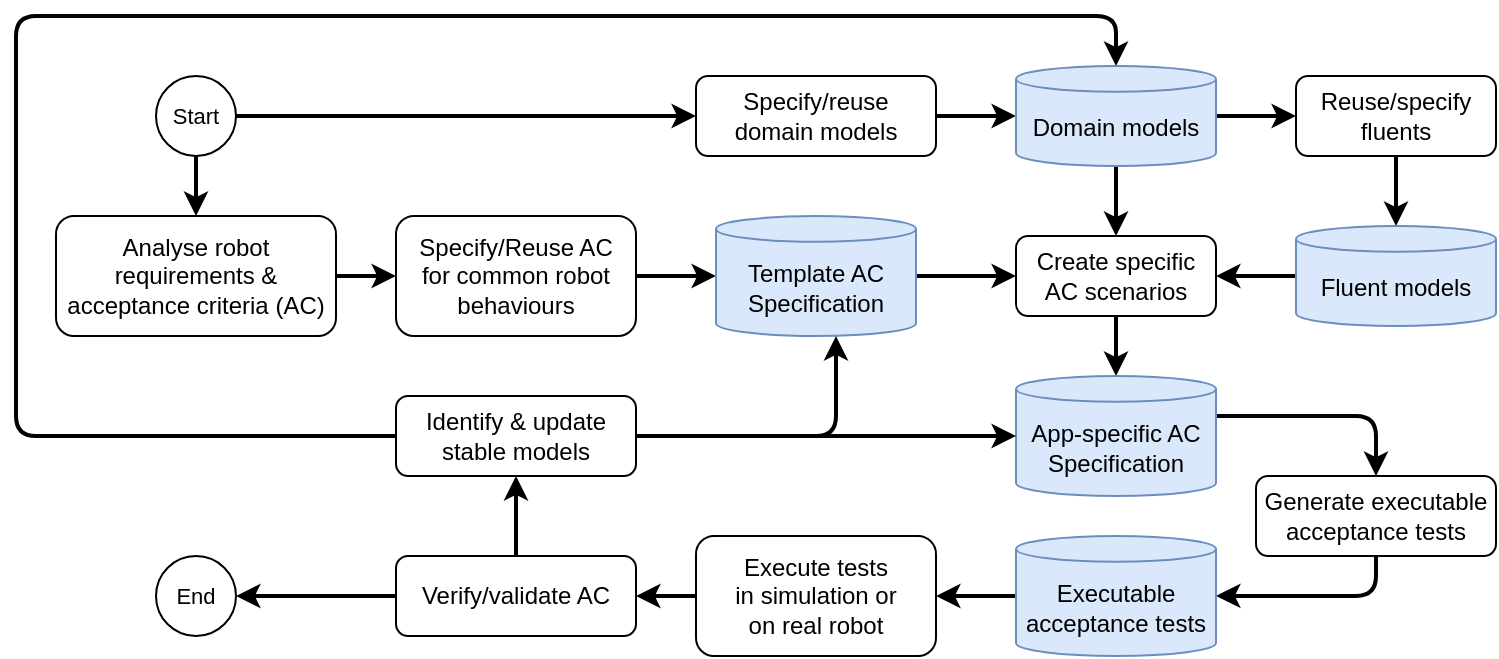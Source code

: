 <mxfile version="22.1.2" type="device" pages="3">
  <diagram id="YXDT7KDKAcnkII4Y5ShT" name="abstract">
    <mxGraphModel dx="2074" dy="1240" grid="1" gridSize="10" guides="1" tooltips="1" connect="1" arrows="1" fold="1" page="1" pageScale="1" pageWidth="1169" pageHeight="827" math="0" shadow="0">
      <root>
        <mxCell id="0" />
        <mxCell id="1" parent="0" />
        <mxCell id="ufpwWFCAUg1qwW68I9q7-13" style="edgeStyle=orthogonalEdgeStyle;shape=connector;rounded=1;orthogonalLoop=1;jettySize=auto;html=1;labelBackgroundColor=default;strokeColor=default;strokeWidth=2;align=center;verticalAlign=middle;fontFamily=Helvetica;fontSize=11;fontColor=default;endArrow=classic;" parent="1" source="ufpwWFCAUg1qwW68I9q7-46" target="ufpwWFCAUg1qwW68I9q7-16" edge="1">
          <mxGeometry relative="1" as="geometry">
            <mxPoint x="859.97" y="411" as="sourcePoint" />
            <Array as="points">
              <mxPoint x="690" y="389.97" />
              <mxPoint x="690" y="389.97" />
            </Array>
          </mxGeometry>
        </mxCell>
        <mxCell id="ufpwWFCAUg1qwW68I9q7-15" style="edgeStyle=orthogonalEdgeStyle;shape=connector;rounded=1;orthogonalLoop=1;jettySize=auto;html=1;labelBackgroundColor=default;strokeColor=default;strokeWidth=2;align=center;verticalAlign=middle;fontFamily=Helvetica;fontSize=11;fontColor=default;endArrow=classic;" parent="1" source="ufpwWFCAUg1qwW68I9q7-16" target="ufpwWFCAUg1qwW68I9q7-18" edge="1">
          <mxGeometry relative="1" as="geometry" />
        </mxCell>
        <mxCell id="ufpwWFCAUg1qwW68I9q7-16" value="Executable&lt;br&gt;acceptance tests" style="shape=cylinder3;whiteSpace=wrap;html=1;boundedLbl=1;backgroundOutline=1;size=6.448;fillColor=#dae8fc;strokeColor=#6c8ebf;" parent="1" vertex="1">
          <mxGeometry x="600" y="360" width="100" height="60" as="geometry" />
        </mxCell>
        <mxCell id="ufpwWFCAUg1qwW68I9q7-50" style="edgeStyle=orthogonalEdgeStyle;shape=connector;rounded=1;orthogonalLoop=1;jettySize=auto;html=1;labelBackgroundColor=default;strokeColor=default;strokeWidth=2;align=center;verticalAlign=middle;fontFamily=Helvetica;fontSize=11;fontColor=default;endArrow=classic;" parent="1" source="ufpwWFCAUg1qwW68I9q7-18" target="ufpwWFCAUg1qwW68I9q7-49" edge="1">
          <mxGeometry relative="1" as="geometry" />
        </mxCell>
        <mxCell id="ufpwWFCAUg1qwW68I9q7-55" style="edgeStyle=orthogonalEdgeStyle;shape=connector;rounded=1;orthogonalLoop=1;jettySize=auto;html=1;labelBackgroundColor=default;strokeColor=default;strokeWidth=2;align=center;verticalAlign=middle;fontFamily=Helvetica;fontSize=11;fontColor=default;endArrow=classic;" parent="1" source="ufpwWFCAUg1qwW68I9q7-49" target="ufpwWFCAUg1qwW68I9q7-54" edge="1">
          <mxGeometry relative="1" as="geometry" />
        </mxCell>
        <mxCell id="ufpwWFCAUg1qwW68I9q7-18" value="Execute tests&lt;br&gt;in simulation or&lt;br&gt;on real robot" style="rounded=1;whiteSpace=wrap;html=1;" parent="1" vertex="1">
          <mxGeometry x="440" y="360" width="120" height="60" as="geometry" />
        </mxCell>
        <mxCell id="ufpwWFCAUg1qwW68I9q7-39" style="edgeStyle=orthogonalEdgeStyle;shape=connector;rounded=1;orthogonalLoop=1;jettySize=auto;html=1;labelBackgroundColor=default;strokeColor=default;strokeWidth=2;align=center;verticalAlign=middle;fontFamily=Helvetica;fontSize=11;fontColor=default;endArrow=classic;" parent="1" source="ufpwWFCAUg1qwW68I9q7-31" target="ufpwWFCAUg1qwW68I9q7-33" edge="1">
          <mxGeometry relative="1" as="geometry" />
        </mxCell>
        <mxCell id="ufpwWFCAUg1qwW68I9q7-41" style="edgeStyle=orthogonalEdgeStyle;shape=connector;rounded=1;orthogonalLoop=1;jettySize=auto;html=1;labelBackgroundColor=default;strokeColor=default;strokeWidth=2;align=center;verticalAlign=middle;fontFamily=Helvetica;fontSize=11;fontColor=default;endArrow=classic;" parent="1" source="ufpwWFCAUg1qwW68I9q7-33" target="ufpwWFCAUg1qwW68I9q7-34" edge="1">
          <mxGeometry relative="1" as="geometry" />
        </mxCell>
        <mxCell id="ufpwWFCAUg1qwW68I9q7-43" style="edgeStyle=orthogonalEdgeStyle;shape=connector;rounded=1;orthogonalLoop=1;jettySize=auto;html=1;labelBackgroundColor=default;strokeColor=default;strokeWidth=2;align=center;verticalAlign=middle;fontFamily=Helvetica;fontSize=11;fontColor=default;endArrow=classic;" parent="1" source="ufpwWFCAUg1qwW68I9q7-34" target="ufpwWFCAUg1qwW68I9q7-37" edge="1">
          <mxGeometry relative="1" as="geometry">
            <Array as="points">
              <mxPoint x="550" y="230" />
              <mxPoint x="550" y="230" />
            </Array>
          </mxGeometry>
        </mxCell>
        <mxCell id="ufpwWFCAUg1qwW68I9q7-34" value="Template AC Specification" style="shape=cylinder3;whiteSpace=wrap;html=1;boundedLbl=1;backgroundOutline=1;size=6.448;fillColor=#dae8fc;strokeColor=#6c8ebf;" parent="1" vertex="1">
          <mxGeometry x="450" y="200.03" width="100" height="60" as="geometry" />
        </mxCell>
        <mxCell id="ufpwWFCAUg1qwW68I9q7-42" style="edgeStyle=orthogonalEdgeStyle;shape=connector;rounded=1;orthogonalLoop=1;jettySize=auto;html=1;labelBackgroundColor=default;strokeColor=default;strokeWidth=2;align=center;verticalAlign=middle;fontFamily=Helvetica;fontSize=11;fontColor=default;endArrow=classic;" parent="1" source="ufpwWFCAUg1qwW68I9q7-36" target="ufpwWFCAUg1qwW68I9q7-37" edge="1">
          <mxGeometry relative="1" as="geometry">
            <Array as="points">
              <mxPoint x="635" y="240" />
              <mxPoint x="635" y="240" />
            </Array>
          </mxGeometry>
        </mxCell>
        <mxCell id="ufpwWFCAUg1qwW68I9q7-44" style="edgeStyle=orthogonalEdgeStyle;shape=connector;rounded=1;orthogonalLoop=1;jettySize=auto;html=1;labelBackgroundColor=default;strokeColor=default;strokeWidth=2;align=center;verticalAlign=middle;fontFamily=Helvetica;fontSize=11;fontColor=default;endArrow=classic;" parent="1" source="ufpwWFCAUg1qwW68I9q7-37" target="ufpwWFCAUg1qwW68I9q7-38" edge="1">
          <mxGeometry relative="1" as="geometry" />
        </mxCell>
        <mxCell id="ufpwWFCAUg1qwW68I9q7-37" value="Create specific AC scenarios" style="rounded=1;whiteSpace=wrap;html=1;" parent="1" vertex="1">
          <mxGeometry x="600" y="210.03" width="100" height="40" as="geometry" />
        </mxCell>
        <mxCell id="ufpwWFCAUg1qwW68I9q7-47" style="edgeStyle=orthogonalEdgeStyle;shape=connector;rounded=1;orthogonalLoop=1;jettySize=auto;html=1;labelBackgroundColor=default;strokeColor=default;strokeWidth=2;align=center;verticalAlign=middle;fontFamily=Helvetica;fontSize=11;fontColor=default;endArrow=classic;" parent="1" source="ufpwWFCAUg1qwW68I9q7-38" target="ufpwWFCAUg1qwW68I9q7-46" edge="1">
          <mxGeometry relative="1" as="geometry">
            <Array as="points">
              <mxPoint x="780" y="300" />
            </Array>
            <mxPoint x="740" y="310" as="targetPoint" />
          </mxGeometry>
        </mxCell>
        <mxCell id="ufpwWFCAUg1qwW68I9q7-38" value="App-specific AC Specification" style="shape=cylinder3;whiteSpace=wrap;html=1;boundedLbl=1;backgroundOutline=1;size=6.448;fillColor=#dae8fc;strokeColor=#6c8ebf;" parent="1" vertex="1">
          <mxGeometry x="600" y="280" width="100" height="60" as="geometry" />
        </mxCell>
        <mxCell id="ufpwWFCAUg1qwW68I9q7-46" value="Generate executable&lt;br&gt;acceptance tests" style="rounded=1;whiteSpace=wrap;html=1;" parent="1" vertex="1">
          <mxGeometry x="720" y="330" width="120" height="40" as="geometry" />
        </mxCell>
        <mxCell id="ufpwWFCAUg1qwW68I9q7-51" style="edgeStyle=orthogonalEdgeStyle;shape=connector;rounded=1;orthogonalLoop=1;jettySize=auto;html=1;labelBackgroundColor=default;strokeColor=default;strokeWidth=2;align=center;verticalAlign=middle;fontFamily=Helvetica;fontSize=11;fontColor=default;endArrow=classic;" parent="1" source="8c4Q1volrzpPTlBGoNNT-2" target="ufpwWFCAUg1qwW68I9q7-34" edge="1">
          <mxGeometry relative="1" as="geometry">
            <Array as="points">
              <mxPoint x="510" y="310" />
            </Array>
          </mxGeometry>
        </mxCell>
        <mxCell id="hy_hLM73uiiupnNwH_jU-4" style="edgeStyle=orthogonalEdgeStyle;shape=connector;rounded=1;orthogonalLoop=1;jettySize=auto;html=1;labelBackgroundColor=default;strokeColor=default;strokeWidth=2;align=center;verticalAlign=middle;fontFamily=Helvetica;fontSize=11;fontColor=default;endArrow=classic;" parent="1" source="8c4Q1volrzpPTlBGoNNT-2" target="ufpwWFCAUg1qwW68I9q7-36" edge="1">
          <mxGeometry relative="1" as="geometry">
            <Array as="points">
              <mxPoint x="100" y="310" />
              <mxPoint x="100" y="100" />
              <mxPoint x="650" y="100" />
            </Array>
          </mxGeometry>
        </mxCell>
        <mxCell id="ufpwWFCAUg1qwW68I9q7-49" value="Verify/validate AC" style="rounded=1;whiteSpace=wrap;html=1;" parent="1" vertex="1">
          <mxGeometry x="290" y="370" width="120" height="40" as="geometry" />
        </mxCell>
        <mxCell id="ufpwWFCAUg1qwW68I9q7-53" style="edgeStyle=orthogonalEdgeStyle;shape=connector;rounded=1;orthogonalLoop=1;jettySize=auto;html=1;labelBackgroundColor=default;strokeColor=default;strokeWidth=2;align=center;verticalAlign=middle;fontFamily=Helvetica;fontSize=11;fontColor=default;endArrow=classic;" parent="1" source="ufpwWFCAUg1qwW68I9q7-52" target="ufpwWFCAUg1qwW68I9q7-35" edge="1">
          <mxGeometry relative="1" as="geometry" />
        </mxCell>
        <mxCell id="ufpwWFCAUg1qwW68I9q7-56" style="edgeStyle=orthogonalEdgeStyle;shape=connector;rounded=1;orthogonalLoop=1;jettySize=auto;html=1;labelBackgroundColor=default;strokeColor=default;strokeWidth=2;align=center;verticalAlign=middle;fontFamily=Helvetica;fontSize=11;fontColor=default;endArrow=classic;" parent="1" source="ufpwWFCAUg1qwW68I9q7-52" target="ufpwWFCAUg1qwW68I9q7-31" edge="1">
          <mxGeometry relative="1" as="geometry" />
        </mxCell>
        <mxCell id="ufpwWFCAUg1qwW68I9q7-52" value="Start" style="ellipse;whiteSpace=wrap;html=1;aspect=fixed;fontFamily=Helvetica;fontSize=11;fontColor=default;" parent="1" vertex="1">
          <mxGeometry x="170" y="130" width="40" height="40" as="geometry" />
        </mxCell>
        <mxCell id="ufpwWFCAUg1qwW68I9q7-54" value="End" style="ellipse;whiteSpace=wrap;html=1;aspect=fixed;fontFamily=Helvetica;fontSize=11;fontColor=default;" parent="1" vertex="1">
          <mxGeometry x="170" y="370" width="40" height="40" as="geometry" />
        </mxCell>
        <mxCell id="ufpwWFCAUg1qwW68I9q7-31" value="Analyse robot requirements &amp;amp; acceptance criteria (AC)" style="rounded=1;whiteSpace=wrap;html=1;" parent="1" vertex="1">
          <mxGeometry x="120" y="200.03" width="140" height="60" as="geometry" />
        </mxCell>
        <mxCell id="ufpwWFCAUg1qwW68I9q7-33" value="Specify/Reuse AC&lt;br&gt;for common robot behaviours" style="rounded=1;whiteSpace=wrap;html=1;" parent="1" vertex="1">
          <mxGeometry x="290" y="200.03" width="120" height="60" as="geometry" />
        </mxCell>
        <mxCell id="ufpwWFCAUg1qwW68I9q7-35" value="Specify/reuse&lt;br&gt;domain models" style="rounded=1;whiteSpace=wrap;html=1;" parent="1" vertex="1">
          <mxGeometry x="440" y="130" width="120" height="40" as="geometry" />
        </mxCell>
        <mxCell id="ufpwWFCAUg1qwW68I9q7-40" style="edgeStyle=orthogonalEdgeStyle;shape=connector;rounded=1;orthogonalLoop=1;jettySize=auto;html=1;labelBackgroundColor=default;strokeColor=default;strokeWidth=2;align=center;verticalAlign=middle;fontFamily=Helvetica;fontSize=11;fontColor=default;endArrow=classic;" parent="1" source="ufpwWFCAUg1qwW68I9q7-35" target="ufpwWFCAUg1qwW68I9q7-36" edge="1">
          <mxGeometry relative="1" as="geometry" />
        </mxCell>
        <mxCell id="Kdh7jWVPKEZQPPZo6MDZ-3" style="edgeStyle=orthogonalEdgeStyle;shape=connector;rounded=1;orthogonalLoop=1;jettySize=auto;html=1;labelBackgroundColor=default;strokeColor=default;strokeWidth=2;align=center;verticalAlign=middle;fontFamily=Helvetica;fontSize=11;fontColor=default;endArrow=classic;" parent="1" source="ufpwWFCAUg1qwW68I9q7-36" target="Kdh7jWVPKEZQPPZo6MDZ-1" edge="1">
          <mxGeometry relative="1" as="geometry" />
        </mxCell>
        <mxCell id="ufpwWFCAUg1qwW68I9q7-36" value="Domain models" style="shape=cylinder3;whiteSpace=wrap;html=1;boundedLbl=1;backgroundOutline=1;size=6.448;fillColor=#dae8fc;strokeColor=#6c8ebf;" parent="1" vertex="1">
          <mxGeometry x="600" y="125" width="100" height="50" as="geometry" />
        </mxCell>
        <mxCell id="8c4Q1volrzpPTlBGoNNT-3" value="" style="edgeStyle=orthogonalEdgeStyle;shape=connector;rounded=1;orthogonalLoop=1;jettySize=auto;html=1;labelBackgroundColor=default;strokeColor=default;strokeWidth=2;align=center;verticalAlign=middle;fontFamily=Helvetica;fontSize=11;fontColor=default;endArrow=classic;" parent="1" source="ufpwWFCAUg1qwW68I9q7-49" target="8c4Q1volrzpPTlBGoNNT-2" edge="1">
          <mxGeometry relative="1" as="geometry">
            <Array as="points" />
            <mxPoint x="320" y="359" as="sourcePoint" />
            <mxPoint x="650" y="250" as="targetPoint" />
          </mxGeometry>
        </mxCell>
        <mxCell id="8c4Q1volrzpPTlBGoNNT-5" style="edgeStyle=orthogonalEdgeStyle;shape=connector;rounded=1;orthogonalLoop=1;jettySize=auto;html=1;labelBackgroundColor=default;strokeColor=default;strokeWidth=2;align=center;verticalAlign=middle;fontFamily=Helvetica;fontSize=11;fontColor=default;endArrow=classic;" parent="1" source="8c4Q1volrzpPTlBGoNNT-2" target="ufpwWFCAUg1qwW68I9q7-38" edge="1">
          <mxGeometry relative="1" as="geometry">
            <Array as="points">
              <mxPoint x="530" y="310" />
              <mxPoint x="530" y="310" />
            </Array>
          </mxGeometry>
        </mxCell>
        <mxCell id="8c4Q1volrzpPTlBGoNNT-2" value="Identify &amp;amp; update stable models" style="rounded=1;whiteSpace=wrap;html=1;" parent="1" vertex="1">
          <mxGeometry x="290" y="290" width="120" height="40" as="geometry" />
        </mxCell>
        <mxCell id="Kdh7jWVPKEZQPPZo6MDZ-5" style="edgeStyle=orthogonalEdgeStyle;shape=connector;rounded=1;orthogonalLoop=1;jettySize=auto;html=1;labelBackgroundColor=default;strokeColor=default;strokeWidth=2;align=center;verticalAlign=middle;fontFamily=Helvetica;fontSize=11;fontColor=default;endArrow=classic;" parent="1" source="Kdh7jWVPKEZQPPZo6MDZ-1" target="Kdh7jWVPKEZQPPZo6MDZ-4" edge="1">
          <mxGeometry relative="1" as="geometry" />
        </mxCell>
        <mxCell id="Kdh7jWVPKEZQPPZo6MDZ-1" value="Reuse/specify fluents" style="rounded=1;whiteSpace=wrap;html=1;" parent="1" vertex="1">
          <mxGeometry x="740" y="130" width="100" height="40" as="geometry" />
        </mxCell>
        <mxCell id="Kdh7jWVPKEZQPPZo6MDZ-6" style="edgeStyle=orthogonalEdgeStyle;shape=connector;rounded=1;orthogonalLoop=1;jettySize=auto;html=1;labelBackgroundColor=default;strokeColor=default;strokeWidth=2;align=center;verticalAlign=middle;fontFamily=Helvetica;fontSize=11;fontColor=default;endArrow=classic;" parent="1" source="Kdh7jWVPKEZQPPZo6MDZ-4" target="ufpwWFCAUg1qwW68I9q7-37" edge="1">
          <mxGeometry relative="1" as="geometry" />
        </mxCell>
        <mxCell id="Kdh7jWVPKEZQPPZo6MDZ-4" value="Fluent models" style="shape=cylinder3;whiteSpace=wrap;html=1;boundedLbl=1;backgroundOutline=1;size=6.448;fillColor=#dae8fc;strokeColor=#6c8ebf;" parent="1" vertex="1">
          <mxGeometry x="740" y="205.03" width="100" height="50" as="geometry" />
        </mxCell>
      </root>
    </mxGraphModel>
  </diagram>
  <diagram name="twin-peak relation" id="f_zFrBL8N_a56fuevEAU">
    <mxGraphModel dx="1430" dy="28" grid="1" gridSize="10" guides="1" tooltips="1" connect="1" arrows="1" fold="1" page="1" pageScale="1" pageWidth="1169" pageHeight="827" math="0" shadow="0">
      <root>
        <mxCell id="ON9pfsO1L7KNm_NclpmW-0" />
        <mxCell id="ON9pfsO1L7KNm_NclpmW-1" parent="ON9pfsO1L7KNm_NclpmW-0" />
        <mxCell id="iyZUd8aI7mx6RLE2d95b-0" style="edgeStyle=orthogonalEdgeStyle;shape=connector;rounded=1;orthogonalLoop=1;jettySize=auto;html=1;labelBackgroundColor=default;strokeColor=default;strokeWidth=2;align=center;verticalAlign=middle;fontFamily=Helvetica;fontSize=11;fontColor=default;endArrow=classic;" edge="1" parent="ON9pfsO1L7KNm_NclpmW-1" source="iyZUd8aI7mx6RLE2d95b-15" target="iyZUd8aI7mx6RLE2d95b-2">
          <mxGeometry relative="1" as="geometry">
            <mxPoint x="894.98" y="1294" as="sourcePoint" />
            <Array as="points">
              <mxPoint x="815" y="1270" />
            </Array>
          </mxGeometry>
        </mxCell>
        <mxCell id="iyZUd8aI7mx6RLE2d95b-1" style="edgeStyle=orthogonalEdgeStyle;shape=connector;rounded=1;orthogonalLoop=1;jettySize=auto;html=1;labelBackgroundColor=default;strokeColor=default;strokeWidth=2;align=center;verticalAlign=middle;fontFamily=Helvetica;fontSize=11;fontColor=default;endArrow=classic;" edge="1" parent="ON9pfsO1L7KNm_NclpmW-1" source="iyZUd8aI7mx6RLE2d95b-2" target="iyZUd8aI7mx6RLE2d95b-5">
          <mxGeometry relative="1" as="geometry" />
        </mxCell>
        <mxCell id="iyZUd8aI7mx6RLE2d95b-2" value="Executable&lt;br&gt;acceptance tests" style="shape=cylinder3;whiteSpace=wrap;html=1;boundedLbl=1;backgroundOutline=1;size=6.448;fillColor=#dae8fc;strokeColor=#6c8ebf;" vertex="1" parent="ON9pfsO1L7KNm_NclpmW-1">
          <mxGeometry x="620" y="1239" width="100" height="60" as="geometry" />
        </mxCell>
        <mxCell id="iyZUd8aI7mx6RLE2d95b-3" style="edgeStyle=orthogonalEdgeStyle;shape=connector;rounded=1;orthogonalLoop=1;jettySize=auto;html=1;labelBackgroundColor=default;strokeColor=default;strokeWidth=2;align=center;verticalAlign=middle;fontFamily=Helvetica;fontSize=11;fontColor=default;endArrow=classic;" edge="1" parent="ON9pfsO1L7KNm_NclpmW-1" source="iyZUd8aI7mx6RLE2d95b-5" target="iyZUd8aI7mx6RLE2d95b-18">
          <mxGeometry relative="1" as="geometry" />
        </mxCell>
        <mxCell id="iyZUd8aI7mx6RLE2d95b-4" style="edgeStyle=orthogonalEdgeStyle;shape=connector;rounded=1;orthogonalLoop=1;jettySize=auto;html=1;labelBackgroundColor=default;strokeColor=default;strokeWidth=2;align=center;verticalAlign=middle;fontFamily=Helvetica;fontSize=11;fontColor=default;endArrow=classic;" edge="1" parent="ON9pfsO1L7KNm_NclpmW-1" source="iyZUd8aI7mx6RLE2d95b-18" target="iyZUd8aI7mx6RLE2d95b-22">
          <mxGeometry relative="1" as="geometry" />
        </mxCell>
        <mxCell id="iyZUd8aI7mx6RLE2d95b-5" value="Execute tests&lt;br&gt;in simulation or&lt;br&gt;on real robot" style="rounded=1;whiteSpace=wrap;html=1;" vertex="1" parent="ON9pfsO1L7KNm_NclpmW-1">
          <mxGeometry x="470.01" y="1239" width="120" height="60" as="geometry" />
        </mxCell>
        <mxCell id="iyZUd8aI7mx6RLE2d95b-6" style="edgeStyle=orthogonalEdgeStyle;shape=connector;rounded=1;orthogonalLoop=1;jettySize=auto;html=1;labelBackgroundColor=default;strokeColor=default;strokeWidth=2;align=center;verticalAlign=middle;fontFamily=Helvetica;fontSize=11;fontColor=default;endArrow=classic;" edge="1" parent="ON9pfsO1L7KNm_NclpmW-1" source="iyZUd8aI7mx6RLE2d95b-23" target="iyZUd8aI7mx6RLE2d95b-24">
          <mxGeometry relative="1" as="geometry">
            <Array as="points">
              <mxPoint x="365" y="970" />
            </Array>
          </mxGeometry>
        </mxCell>
        <mxCell id="iyZUd8aI7mx6RLE2d95b-7" style="edgeStyle=orthogonalEdgeStyle;shape=connector;rounded=1;orthogonalLoop=1;jettySize=auto;html=1;labelBackgroundColor=default;strokeColor=default;strokeWidth=2;align=center;verticalAlign=middle;fontFamily=Helvetica;fontSize=11;fontColor=default;endArrow=classic;" edge="1" parent="ON9pfsO1L7KNm_NclpmW-1" source="iyZUd8aI7mx6RLE2d95b-24" target="iyZUd8aI7mx6RLE2d95b-9">
          <mxGeometry relative="1" as="geometry">
            <Array as="points">
              <mxPoint x="365" y="1100" />
            </Array>
          </mxGeometry>
        </mxCell>
        <mxCell id="iyZUd8aI7mx6RLE2d95b-8" style="edgeStyle=orthogonalEdgeStyle;shape=connector;rounded=1;orthogonalLoop=1;jettySize=auto;html=1;labelBackgroundColor=default;strokeColor=default;strokeWidth=2;align=center;verticalAlign=middle;fontFamily=Helvetica;fontSize=11;fontColor=default;endArrow=classic;" edge="1" parent="ON9pfsO1L7KNm_NclpmW-1" source="iyZUd8aI7mx6RLE2d95b-9" target="iyZUd8aI7mx6RLE2d95b-12">
          <mxGeometry relative="1" as="geometry">
            <Array as="points">
              <mxPoint x="600" y="1100" />
              <mxPoint x="600" y="1100" />
            </Array>
          </mxGeometry>
        </mxCell>
        <mxCell id="iyZUd8aI7mx6RLE2d95b-9" value="Template AC Specification" style="shape=cylinder3;whiteSpace=wrap;html=1;boundedLbl=1;backgroundOutline=1;size=6.448;fillColor=#dae8fc;strokeColor=#6c8ebf;" vertex="1" parent="ON9pfsO1L7KNm_NclpmW-1">
          <mxGeometry x="460.01" y="1070" width="100" height="60" as="geometry" />
        </mxCell>
        <mxCell id="iyZUd8aI7mx6RLE2d95b-10" style="edgeStyle=orthogonalEdgeStyle;shape=connector;rounded=1;orthogonalLoop=1;jettySize=auto;html=1;labelBackgroundColor=default;strokeColor=default;strokeWidth=2;align=center;verticalAlign=middle;fontFamily=Helvetica;fontSize=11;fontColor=default;endArrow=classic;" edge="1" parent="ON9pfsO1L7KNm_NclpmW-1" source="iyZUd8aI7mx6RLE2d95b-28" target="iyZUd8aI7mx6RLE2d95b-12">
          <mxGeometry relative="1" as="geometry" />
        </mxCell>
        <mxCell id="iyZUd8aI7mx6RLE2d95b-11" style="edgeStyle=orthogonalEdgeStyle;shape=connector;rounded=1;orthogonalLoop=1;jettySize=auto;html=1;labelBackgroundColor=default;strokeColor=default;strokeWidth=2;align=center;verticalAlign=middle;fontFamily=Helvetica;fontSize=11;fontColor=default;endArrow=classic;" edge="1" parent="ON9pfsO1L7KNm_NclpmW-1" source="iyZUd8aI7mx6RLE2d95b-12" target="iyZUd8aI7mx6RLE2d95b-14">
          <mxGeometry relative="1" as="geometry" />
        </mxCell>
        <mxCell id="iyZUd8aI7mx6RLE2d95b-12" value="Create specific AC scenarios" style="rounded=1;whiteSpace=wrap;html=1;" vertex="1" parent="ON9pfsO1L7KNm_NclpmW-1">
          <mxGeometry x="620" y="1080" width="100" height="40" as="geometry" />
        </mxCell>
        <mxCell id="iyZUd8aI7mx6RLE2d95b-13" style="edgeStyle=orthogonalEdgeStyle;shape=connector;rounded=1;orthogonalLoop=1;jettySize=auto;html=1;labelBackgroundColor=default;strokeColor=default;strokeWidth=2;align=center;verticalAlign=middle;fontFamily=Helvetica;fontSize=11;fontColor=default;endArrow=classic;" edge="1" parent="ON9pfsO1L7KNm_NclpmW-1" source="iyZUd8aI7mx6RLE2d95b-14" target="iyZUd8aI7mx6RLE2d95b-15">
          <mxGeometry relative="1" as="geometry">
            <Array as="points">
              <mxPoint x="815" y="1200" />
            </Array>
            <mxPoint x="775.01" y="1193" as="targetPoint" />
          </mxGeometry>
        </mxCell>
        <mxCell id="iyZUd8aI7mx6RLE2d95b-14" value="App-specific AC Specification" style="shape=cylinder3;whiteSpace=wrap;html=1;boundedLbl=1;backgroundOutline=1;size=6.448;fillColor=#dae8fc;strokeColor=#6c8ebf;" vertex="1" parent="ON9pfsO1L7KNm_NclpmW-1">
          <mxGeometry x="620" y="1170" width="100" height="60" as="geometry" />
        </mxCell>
        <mxCell id="iyZUd8aI7mx6RLE2d95b-15" value="Generate executable&lt;br&gt;acceptance tests" style="rounded=1;whiteSpace=wrap;html=1;" vertex="1" parent="ON9pfsO1L7KNm_NclpmW-1">
          <mxGeometry x="750" y="1221" width="120" height="40" as="geometry" />
        </mxCell>
        <mxCell id="iyZUd8aI7mx6RLE2d95b-16" style="edgeStyle=orthogonalEdgeStyle;shape=connector;rounded=1;orthogonalLoop=1;jettySize=auto;html=1;labelBackgroundColor=default;strokeColor=default;strokeWidth=2;align=center;verticalAlign=middle;fontFamily=Helvetica;fontSize=11;fontColor=default;endArrow=classic;" edge="1" parent="ON9pfsO1L7KNm_NclpmW-1" source="iyZUd8aI7mx6RLE2d95b-31" target="iyZUd8aI7mx6RLE2d95b-9">
          <mxGeometry relative="1" as="geometry">
            <Array as="points">
              <mxPoint x="510" y="1200" />
            </Array>
          </mxGeometry>
        </mxCell>
        <mxCell id="iyZUd8aI7mx6RLE2d95b-17" style="edgeStyle=orthogonalEdgeStyle;shape=connector;rounded=1;orthogonalLoop=1;jettySize=auto;html=1;labelBackgroundColor=default;strokeColor=default;strokeWidth=2;align=center;verticalAlign=middle;fontFamily=Helvetica;fontSize=11;fontColor=default;endArrow=classic;" edge="1" parent="ON9pfsO1L7KNm_NclpmW-1" source="iyZUd8aI7mx6RLE2d95b-31" target="iyZUd8aI7mx6RLE2d95b-28">
          <mxGeometry relative="1" as="geometry">
            <Array as="points">
              <mxPoint x="240" y="1200" />
              <mxPoint x="240" y="1320" />
              <mxPoint x="880" y="1320" />
              <mxPoint x="880" y="990" />
              <mxPoint x="705" y="990" />
            </Array>
          </mxGeometry>
        </mxCell>
        <mxCell id="iyZUd8aI7mx6RLE2d95b-18" value="Verify/validate AC" style="rounded=1;whiteSpace=wrap;html=1;" vertex="1" parent="ON9pfsO1L7KNm_NclpmW-1">
          <mxGeometry x="320" y="1249" width="120" height="40" as="geometry" />
        </mxCell>
        <mxCell id="iyZUd8aI7mx6RLE2d95b-19" style="edgeStyle=orthogonalEdgeStyle;shape=connector;rounded=1;orthogonalLoop=1;jettySize=auto;html=1;labelBackgroundColor=default;strokeColor=default;strokeWidth=2;align=center;verticalAlign=middle;fontFamily=Helvetica;fontSize=11;fontColor=default;endArrow=classic;" edge="1" parent="ON9pfsO1L7KNm_NclpmW-1" source="iyZUd8aI7mx6RLE2d95b-21" target="iyZUd8aI7mx6RLE2d95b-25">
          <mxGeometry relative="1" as="geometry">
            <Array as="points">
              <mxPoint x="670" y="910" />
            </Array>
          </mxGeometry>
        </mxCell>
        <mxCell id="iyZUd8aI7mx6RLE2d95b-20" style="edgeStyle=orthogonalEdgeStyle;shape=connector;rounded=1;orthogonalLoop=1;jettySize=auto;html=1;labelBackgroundColor=default;strokeColor=default;strokeWidth=2;align=center;verticalAlign=middle;fontFamily=Helvetica;fontSize=11;fontColor=default;endArrow=classic;" edge="1" parent="ON9pfsO1L7KNm_NclpmW-1" source="iyZUd8aI7mx6RLE2d95b-21" target="iyZUd8aI7mx6RLE2d95b-23">
          <mxGeometry relative="1" as="geometry">
            <Array as="points">
              <mxPoint x="510" y="910" />
            </Array>
          </mxGeometry>
        </mxCell>
        <mxCell id="iyZUd8aI7mx6RLE2d95b-21" value="Start" style="ellipse;whiteSpace=wrap;html=1;aspect=fixed;fontFamily=Helvetica;fontSize=11;fontColor=default;" vertex="1" parent="ON9pfsO1L7KNm_NclpmW-1">
          <mxGeometry x="250" y="890" width="40" height="40" as="geometry" />
        </mxCell>
        <mxCell id="iyZUd8aI7mx6RLE2d95b-22" value="End" style="ellipse;whiteSpace=wrap;html=1;aspect=fixed;fontFamily=Helvetica;fontSize=11;fontColor=default;" vertex="1" parent="ON9pfsO1L7KNm_NclpmW-1">
          <mxGeometry x="250" y="1249" width="40" height="40" as="geometry" />
        </mxCell>
        <mxCell id="iyZUd8aI7mx6RLE2d95b-23" value="Analyse robot requirements &amp;amp; acceptance criteria (AC)" style="rounded=1;whiteSpace=wrap;html=1;" vertex="1" parent="ON9pfsO1L7KNm_NclpmW-1">
          <mxGeometry x="440.01" y="940" width="140" height="60" as="geometry" />
        </mxCell>
        <mxCell id="iyZUd8aI7mx6RLE2d95b-24" value="Specify AC&lt;br&gt;for common robot behaviours" style="rounded=1;whiteSpace=wrap;html=1;" vertex="1" parent="ON9pfsO1L7KNm_NclpmW-1">
          <mxGeometry x="310" y="1000" width="120" height="60" as="geometry" />
        </mxCell>
        <mxCell id="iyZUd8aI7mx6RLE2d95b-25" value="Specify&lt;br&gt;domain models" style="rounded=1;whiteSpace=wrap;html=1;" vertex="1" parent="ON9pfsO1L7KNm_NclpmW-1">
          <mxGeometry x="620" y="940" width="100" height="40" as="geometry" />
        </mxCell>
        <mxCell id="iyZUd8aI7mx6RLE2d95b-26" style="edgeStyle=orthogonalEdgeStyle;shape=connector;rounded=1;orthogonalLoop=1;jettySize=auto;html=1;labelBackgroundColor=default;strokeColor=default;strokeWidth=2;align=center;verticalAlign=middle;fontFamily=Helvetica;fontSize=11;fontColor=default;endArrow=classic;" edge="1" parent="ON9pfsO1L7KNm_NclpmW-1" source="iyZUd8aI7mx6RLE2d95b-25" target="iyZUd8aI7mx6RLE2d95b-28">
          <mxGeometry relative="1" as="geometry" />
        </mxCell>
        <mxCell id="iyZUd8aI7mx6RLE2d95b-27" style="edgeStyle=orthogonalEdgeStyle;shape=connector;rounded=1;orthogonalLoop=1;jettySize=auto;html=1;labelBackgroundColor=default;strokeColor=default;strokeWidth=2;align=center;verticalAlign=middle;fontFamily=Helvetica;fontSize=11;fontColor=default;endArrow=classic;" edge="1" parent="ON9pfsO1L7KNm_NclpmW-1" source="iyZUd8aI7mx6RLE2d95b-28" target="iyZUd8aI7mx6RLE2d95b-33">
          <mxGeometry relative="1" as="geometry" />
        </mxCell>
        <mxCell id="iyZUd8aI7mx6RLE2d95b-28" value="Domain models" style="shape=cylinder3;whiteSpace=wrap;html=1;boundedLbl=1;backgroundOutline=1;size=6.448;fillColor=#dae8fc;strokeColor=#6c8ebf;" vertex="1" parent="ON9pfsO1L7KNm_NclpmW-1">
          <mxGeometry x="620" y="1010" width="100" height="40" as="geometry" />
        </mxCell>
        <mxCell id="iyZUd8aI7mx6RLE2d95b-29" value="" style="edgeStyle=orthogonalEdgeStyle;shape=connector;rounded=1;orthogonalLoop=1;jettySize=auto;html=1;labelBackgroundColor=default;strokeColor=default;strokeWidth=2;align=center;verticalAlign=middle;fontFamily=Helvetica;fontSize=11;fontColor=default;endArrow=classic;" edge="1" parent="ON9pfsO1L7KNm_NclpmW-1" source="iyZUd8aI7mx6RLE2d95b-18" target="iyZUd8aI7mx6RLE2d95b-31">
          <mxGeometry relative="1" as="geometry">
            <Array as="points" />
            <mxPoint x="355.01" y="1242" as="sourcePoint" />
            <mxPoint x="685.01" y="1133" as="targetPoint" />
          </mxGeometry>
        </mxCell>
        <mxCell id="iyZUd8aI7mx6RLE2d95b-30" style="edgeStyle=orthogonalEdgeStyle;shape=connector;rounded=1;orthogonalLoop=1;jettySize=auto;html=1;labelBackgroundColor=default;strokeColor=default;strokeWidth=2;align=center;verticalAlign=middle;fontFamily=Helvetica;fontSize=11;fontColor=default;endArrow=classic;" edge="1" parent="ON9pfsO1L7KNm_NclpmW-1" source="iyZUd8aI7mx6RLE2d95b-31" target="iyZUd8aI7mx6RLE2d95b-14">
          <mxGeometry relative="1" as="geometry">
            <Array as="points">
              <mxPoint x="540" y="1200" />
              <mxPoint x="540" y="1200" />
            </Array>
          </mxGeometry>
        </mxCell>
        <mxCell id="iyZUd8aI7mx6RLE2d95b-31" value="Identify &amp;amp; update stable models" style="rounded=1;whiteSpace=wrap;html=1;" vertex="1" parent="ON9pfsO1L7KNm_NclpmW-1">
          <mxGeometry x="320.01" y="1180" width="120" height="40" as="geometry" />
        </mxCell>
        <mxCell id="iyZUd8aI7mx6RLE2d95b-32" style="edgeStyle=orthogonalEdgeStyle;shape=connector;rounded=1;orthogonalLoop=1;jettySize=auto;html=1;labelBackgroundColor=default;strokeColor=default;strokeWidth=2;align=center;verticalAlign=middle;fontFamily=Helvetica;fontSize=11;fontColor=default;endArrow=classic;" edge="1" parent="ON9pfsO1L7KNm_NclpmW-1" source="iyZUd8aI7mx6RLE2d95b-33" target="iyZUd8aI7mx6RLE2d95b-35">
          <mxGeometry relative="1" as="geometry" />
        </mxCell>
        <mxCell id="iyZUd8aI7mx6RLE2d95b-33" value="Specify fluents" style="rounded=1;whiteSpace=wrap;html=1;" vertex="1" parent="ON9pfsO1L7KNm_NclpmW-1">
          <mxGeometry x="750" y="1010" width="100" height="40" as="geometry" />
        </mxCell>
        <mxCell id="iyZUd8aI7mx6RLE2d95b-34" style="edgeStyle=orthogonalEdgeStyle;shape=connector;rounded=1;orthogonalLoop=1;jettySize=auto;html=1;labelBackgroundColor=default;strokeColor=default;strokeWidth=2;align=center;verticalAlign=middle;fontFamily=Helvetica;fontSize=11;fontColor=default;endArrow=classic;" edge="1" parent="ON9pfsO1L7KNm_NclpmW-1" source="iyZUd8aI7mx6RLE2d95b-35" target="iyZUd8aI7mx6RLE2d95b-12">
          <mxGeometry relative="1" as="geometry" />
        </mxCell>
        <mxCell id="iyZUd8aI7mx6RLE2d95b-35" value="Fluent models" style="shape=cylinder3;whiteSpace=wrap;html=1;boundedLbl=1;backgroundOutline=1;size=6.448;fillColor=#dae8fc;strokeColor=#6c8ebf;" vertex="1" parent="ON9pfsO1L7KNm_NclpmW-1">
          <mxGeometry x="750" y="1080" width="100" height="40" as="geometry" />
        </mxCell>
        <mxCell id="iyZUd8aI7mx6RLE2d95b-37" value="Solution" style="swimlane;startSize=0;collapsible=0;verticalAlign=top;dashed=1;container=0;dropTarget=0;" vertex="1" parent="ON9pfsO1L7KNm_NclpmW-1">
          <mxGeometry x="600.01" y="890" width="269.99" height="250" as="geometry" />
        </mxCell>
        <mxCell id="iyZUd8aI7mx6RLE2d95b-38" value="Problem" style="swimlane;startSize=0;collapsible=0;verticalAlign=top;dashed=1;container=0;dropTarget=0;spacingLeft=20;align=left;" vertex="1" parent="ON9pfsO1L7KNm_NclpmW-1">
          <mxGeometry x="300" y="920" width="560" height="230" as="geometry" />
        </mxCell>
      </root>
    </mxGraphModel>
  </diagram>
  <diagram name="concrete" id="D-RJF8oxzvCAUSbcCH8m">
    <mxGraphModel dx="2074" dy="1214" grid="1" gridSize="10" guides="1" tooltips="1" connect="1" arrows="1" fold="1" page="1" pageScale="1" pageWidth="1169" pageHeight="827" math="0" shadow="0">
      <root>
        <mxCell id="0" />
        <mxCell id="1" parent="0" />
        <mxCell id="DBicJU0WBcmExSiCf4Gx-7" style="edgeStyle=orthogonalEdgeStyle;rounded=1;orthogonalLoop=1;jettySize=auto;html=1;strokeWidth=2;" parent="1" source="DBicJU0WBcmExSiCf4Gx-1" target="DBicJU0WBcmExSiCf4Gx-6" edge="1">
          <mxGeometry relative="1" as="geometry">
            <mxPoint x="380" y="250" as="targetPoint" />
          </mxGeometry>
        </mxCell>
        <mxCell id="DBicJU0WBcmExSiCf4Gx-1" value="Specify BDD templates for robot behaviours" style="rounded=1;whiteSpace=wrap;html=1;" parent="1" vertex="1">
          <mxGeometry x="30" y="230" width="120" height="60" as="geometry" />
        </mxCell>
        <mxCell id="DBicJU0WBcmExSiCf4Gx-9" style="edgeStyle=orthogonalEdgeStyle;rounded=1;orthogonalLoop=1;jettySize=auto;html=1;strokeWidth=2;" parent="1" source="DBicJU0WBcmExSiCf4Gx-6" target="DBicJU0WBcmExSiCf4Gx-8" edge="1">
          <mxGeometry relative="1" as="geometry" />
        </mxCell>
        <mxCell id="DBicJU0WBcmExSiCf4Gx-25" style="edgeStyle=orthogonalEdgeStyle;shape=connector;rounded=1;orthogonalLoop=1;jettySize=auto;html=1;labelBackgroundColor=default;strokeColor=default;strokeWidth=2;align=center;verticalAlign=middle;fontFamily=Helvetica;fontSize=11;fontColor=default;endArrow=classic;" parent="1" source="DBicJU0WBcmExSiCf4Gx-6" target="DBicJU0WBcmExSiCf4Gx-23" edge="1">
          <mxGeometry relative="1" as="geometry">
            <Array as="points">
              <mxPoint x="240" y="180" />
            </Array>
          </mxGeometry>
        </mxCell>
        <mxCell id="DBicJU0WBcmExSiCf4Gx-26" style="edgeStyle=orthogonalEdgeStyle;shape=connector;rounded=1;orthogonalLoop=1;jettySize=auto;html=1;labelBackgroundColor=default;strokeColor=default;strokeWidth=2;align=center;verticalAlign=middle;fontFamily=Helvetica;fontSize=11;fontColor=default;endArrow=classic;" parent="1" source="DBicJU0WBcmExSiCf4Gx-6" target="DBicJU0WBcmExSiCf4Gx-24" edge="1">
          <mxGeometry relative="1" as="geometry">
            <Array as="points">
              <mxPoint x="240" y="120" />
            </Array>
          </mxGeometry>
        </mxCell>
        <mxCell id="DBicJU0WBcmExSiCf4Gx-34" style="edgeStyle=orthogonalEdgeStyle;shape=connector;rounded=1;orthogonalLoop=1;jettySize=auto;html=1;labelBackgroundColor=default;strokeColor=default;strokeWidth=2;align=center;verticalAlign=middle;fontFamily=Helvetica;fontSize=11;fontColor=default;endArrow=classic;" parent="1" source="DBicJU0WBcmExSiCf4Gx-6" target="DBicJU0WBcmExSiCf4Gx-33" edge="1">
          <mxGeometry relative="1" as="geometry">
            <Array as="points">
              <mxPoint x="240" y="60" />
            </Array>
          </mxGeometry>
        </mxCell>
        <mxCell id="DBicJU0WBcmExSiCf4Gx-6" value="BDD Templates" style="shape=cylinder3;whiteSpace=wrap;html=1;boundedLbl=1;backgroundOutline=1;size=6.448;" parent="1" vertex="1">
          <mxGeometry x="190" y="230" width="100" height="60" as="geometry" />
        </mxCell>
        <mxCell id="DBicJU0WBcmExSiCf4Gx-11" style="edgeStyle=orthogonalEdgeStyle;shape=connector;rounded=1;orthogonalLoop=1;jettySize=auto;html=1;labelBackgroundColor=default;strokeColor=default;strokeWidth=2;align=center;verticalAlign=middle;fontFamily=Helvetica;fontSize=11;fontColor=default;endArrow=classic;" parent="1" source="DBicJU0WBcmExSiCf4Gx-8" target="DBicJU0WBcmExSiCf4Gx-10" edge="1">
          <mxGeometry relative="1" as="geometry" />
        </mxCell>
        <mxCell id="DBicJU0WBcmExSiCf4Gx-8" value="Introduce variations (maybe after&lt;br&gt;scenario variants?)" style="rounded=1;whiteSpace=wrap;html=1;" parent="1" vertex="1">
          <mxGeometry x="330" y="230" width="120" height="60" as="geometry" />
        </mxCell>
        <mxCell id="DBicJU0WBcmExSiCf4Gx-13" style="edgeStyle=orthogonalEdgeStyle;shape=connector;rounded=1;orthogonalLoop=1;jettySize=auto;html=1;labelBackgroundColor=default;strokeColor=default;strokeWidth=2;align=center;verticalAlign=middle;fontFamily=Helvetica;fontSize=11;fontColor=default;endArrow=classic;" parent="1" source="DBicJU0WBcmExSiCf4Gx-10" target="DBicJU0WBcmExSiCf4Gx-12" edge="1">
          <mxGeometry relative="1" as="geometry" />
        </mxCell>
        <mxCell id="DBicJU0WBcmExSiCf4Gx-29" style="edgeStyle=orthogonalEdgeStyle;shape=connector;rounded=1;orthogonalLoop=1;jettySize=auto;html=1;labelBackgroundColor=default;strokeColor=default;strokeWidth=2;align=center;verticalAlign=middle;fontFamily=Helvetica;fontSize=11;fontColor=default;endArrow=classic;" parent="1" source="DBicJU0WBcmExSiCf4Gx-10" target="DBicJU0WBcmExSiCf4Gx-18" edge="1">
          <mxGeometry relative="1" as="geometry">
            <Array as="points">
              <mxPoint x="540" y="320" />
              <mxPoint x="700" y="320" />
            </Array>
          </mxGeometry>
        </mxCell>
        <mxCell id="DBicJU0WBcmExSiCf4Gx-10" value="BDD Scenario Variants" style="shape=cylinder3;whiteSpace=wrap;html=1;boundedLbl=1;backgroundOutline=1;size=6.448;" parent="1" vertex="1">
          <mxGeometry x="490" y="230" width="100" height="60" as="geometry" />
        </mxCell>
        <mxCell id="DBicJU0WBcmExSiCf4Gx-15" style="edgeStyle=orthogonalEdgeStyle;shape=connector;rounded=1;orthogonalLoop=1;jettySize=auto;html=1;labelBackgroundColor=default;strokeColor=default;strokeWidth=2;align=center;verticalAlign=middle;fontFamily=Helvetica;fontSize=11;fontColor=default;endArrow=classic;" parent="1" source="DBicJU0WBcmExSiCf4Gx-12" target="DBicJU0WBcmExSiCf4Gx-14" edge="1">
          <mxGeometry relative="1" as="geometry" />
        </mxCell>
        <mxCell id="DBicJU0WBcmExSiCf4Gx-12" value="Generate executable Gherkin features" style="rounded=1;whiteSpace=wrap;html=1;" parent="1" vertex="1">
          <mxGeometry x="480" y="360" width="120" height="40" as="geometry" />
        </mxCell>
        <mxCell id="DBicJU0WBcmExSiCf4Gx-17" style="edgeStyle=orthogonalEdgeStyle;shape=connector;rounded=1;orthogonalLoop=1;jettySize=auto;html=1;labelBackgroundColor=default;strokeColor=default;strokeWidth=2;align=center;verticalAlign=middle;fontFamily=Helvetica;fontSize=11;fontColor=default;endArrow=classic;" parent="1" source="DBicJU0WBcmExSiCf4Gx-14" target="DBicJU0WBcmExSiCf4Gx-16" edge="1">
          <mxGeometry relative="1" as="geometry" />
        </mxCell>
        <mxCell id="DBicJU0WBcmExSiCf4Gx-14" value="Gherkin features" style="shape=cylinder3;whiteSpace=wrap;html=1;boundedLbl=1;backgroundOutline=1;size=6.448;" parent="1" vertex="1">
          <mxGeometry x="490" y="440" width="100" height="60" as="geometry" />
        </mxCell>
        <mxCell id="DBicJU0WBcmExSiCf4Gx-21" style="edgeStyle=orthogonalEdgeStyle;shape=connector;rounded=1;orthogonalLoop=1;jettySize=auto;html=1;labelBackgroundColor=default;strokeColor=default;strokeWidth=2;align=center;verticalAlign=middle;fontFamily=Helvetica;fontSize=11;fontColor=default;endArrow=classic;" parent="1" source="DBicJU0WBcmExSiCf4Gx-16" target="DBicJU0WBcmExSiCf4Gx-20" edge="1">
          <mxGeometry relative="1" as="geometry">
            <Array as="points">
              <mxPoint x="800" y="470" />
              <mxPoint x="800" y="260" />
            </Array>
          </mxGeometry>
        </mxCell>
        <mxCell id="DBicJU0WBcmExSiCf4Gx-16" value="Execution in Simulation" style="rounded=1;whiteSpace=wrap;html=1;" parent="1" vertex="1">
          <mxGeometry x="640" y="450" width="120" height="40" as="geometry" />
        </mxCell>
        <mxCell id="DBicJU0WBcmExSiCf4Gx-19" style="edgeStyle=orthogonalEdgeStyle;shape=connector;rounded=1;orthogonalLoop=1;jettySize=auto;html=1;labelBackgroundColor=default;strokeColor=default;strokeWidth=2;align=center;verticalAlign=middle;fontFamily=Helvetica;fontSize=11;fontColor=default;endArrow=classic;" parent="1" source="DBicJU0WBcmExSiCf4Gx-18" target="DBicJU0WBcmExSiCf4Gx-16" edge="1">
          <mxGeometry relative="1" as="geometry" />
        </mxCell>
        <mxCell id="DBicJU0WBcmExSiCf4Gx-18" value="Generate/Implement steps" style="rounded=1;whiteSpace=wrap;html=1;" parent="1" vertex="1">
          <mxGeometry x="640" y="360" width="120" height="40" as="geometry" />
        </mxCell>
        <mxCell id="DBicJU0WBcmExSiCf4Gx-22" style="edgeStyle=orthogonalEdgeStyle;shape=connector;rounded=1;orthogonalLoop=1;jettySize=auto;html=1;labelBackgroundColor=default;strokeColor=default;strokeWidth=2;align=center;verticalAlign=middle;fontFamily=Helvetica;fontSize=11;fontColor=default;endArrow=classic;" parent="1" source="DBicJU0WBcmExSiCf4Gx-20" target="DBicJU0WBcmExSiCf4Gx-10" edge="1">
          <mxGeometry relative="1" as="geometry" />
        </mxCell>
        <mxCell id="DBicJU0WBcmExSiCf4Gx-20" value="Update scenario variants based on performance in simulation" style="rounded=1;whiteSpace=wrap;html=1;" parent="1" vertex="1">
          <mxGeometry x="630" y="230" width="140" height="60" as="geometry" />
        </mxCell>
        <mxCell id="DBicJU0WBcmExSiCf4Gx-27" style="edgeStyle=orthogonalEdgeStyle;shape=connector;rounded=1;orthogonalLoop=1;jettySize=auto;html=1;labelBackgroundColor=default;strokeColor=default;strokeWidth=2;align=center;verticalAlign=middle;fontFamily=Helvetica;fontSize=11;fontColor=default;endArrow=classic;" parent="1" source="DBicJU0WBcmExSiCf4Gx-23" target="DBicJU0WBcmExSiCf4Gx-10" edge="1">
          <mxGeometry relative="1" as="geometry" />
        </mxCell>
        <mxCell id="DBicJU0WBcmExSiCf4Gx-23" value="Specify environment models" style="rounded=1;whiteSpace=wrap;html=1;" parent="1" vertex="1">
          <mxGeometry x="330" y="160" width="120" height="40" as="geometry" />
        </mxCell>
        <mxCell id="DBicJU0WBcmExSiCf4Gx-28" style="edgeStyle=orthogonalEdgeStyle;shape=connector;rounded=1;orthogonalLoop=1;jettySize=auto;html=1;labelBackgroundColor=default;strokeColor=default;strokeWidth=2;align=center;verticalAlign=middle;fontFamily=Helvetica;fontSize=11;fontColor=default;endArrow=classic;" parent="1" source="DBicJU0WBcmExSiCf4Gx-24" target="DBicJU0WBcmExSiCf4Gx-10" edge="1">
          <mxGeometry relative="1" as="geometry" />
        </mxCell>
        <mxCell id="DBicJU0WBcmExSiCf4Gx-24" value="Specify system /behaviour models" style="rounded=1;whiteSpace=wrap;html=1;" parent="1" vertex="1">
          <mxGeometry x="330" y="100" width="120" height="40" as="geometry" />
        </mxCell>
        <mxCell id="DBicJU0WBcmExSiCf4Gx-32" style="edgeStyle=orthogonalEdgeStyle;shape=connector;orthogonalLoop=1;jettySize=auto;html=1;labelBackgroundColor=default;strokeColor=default;strokeWidth=2;align=center;verticalAlign=middle;fontFamily=Helvetica;fontSize=11;fontColor=default;endArrow=none;dashed=1;rounded=1;jumpStyle=arc;jumpSize=10;endFill=0;" parent="1" source="DBicJU0WBcmExSiCf4Gx-31" target="DBicJU0WBcmExSiCf4Gx-18" edge="1">
          <mxGeometry relative="1" as="geometry" />
        </mxCell>
        <mxCell id="DBicJU0WBcmExSiCf4Gx-31" value="Map fluents to suitable monitors" style="rounded=1;whiteSpace=wrap;html=1;" parent="1" vertex="1">
          <mxGeometry x="840" y="360" width="120" height="40" as="geometry" />
        </mxCell>
        <mxCell id="DBicJU0WBcmExSiCf4Gx-35" style="edgeStyle=orthogonalEdgeStyle;shape=connector;rounded=1;orthogonalLoop=1;jettySize=auto;html=1;labelBackgroundColor=default;strokeColor=default;strokeWidth=2;align=center;verticalAlign=middle;fontFamily=Helvetica;fontSize=11;fontColor=default;endArrow=classic;" parent="1" source="DBicJU0WBcmExSiCf4Gx-33" target="DBicJU0WBcmExSiCf4Gx-10" edge="1">
          <mxGeometry relative="1" as="geometry" />
        </mxCell>
        <mxCell id="DBicJU0WBcmExSiCf4Gx-33" value="Add fluent clauses" style="rounded=1;whiteSpace=wrap;html=1;" parent="1" vertex="1">
          <mxGeometry x="330" y="40" width="120" height="40" as="geometry" />
        </mxCell>
      </root>
    </mxGraphModel>
  </diagram>
</mxfile>
